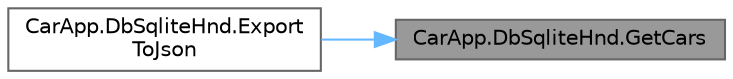digraph "CarApp.DbSqliteHnd.GetCars"
{
 // LATEX_PDF_SIZE
  bgcolor="transparent";
  edge [fontname=Helvetica,fontsize=10,labelfontname=Helvetica,labelfontsize=10];
  node [fontname=Helvetica,fontsize=10,shape=box,height=0.2,width=0.4];
  rankdir="RL";
  Node1 [id="Node000001",label="CarApp.DbSqliteHnd.GetCars",height=0.2,width=0.4,color="gray40", fillcolor="grey60", style="filled", fontcolor="black",tooltip="Gets the list of cars from the database."];
  Node1 -> Node2 [id="edge1_Node000001_Node000002",dir="back",color="steelblue1",style="solid",tooltip=" "];
  Node2 [id="Node000002",label="CarApp.DbSqliteHnd.Export\lToJson",height=0.2,width=0.4,color="grey40", fillcolor="white", style="filled",URL="$class_car_app_1_1_db_sqlite_hnd.html#a50b583ab662ba428647b5a9b1fafc922",tooltip="Exports the data from the database to a JSON file."];
}
